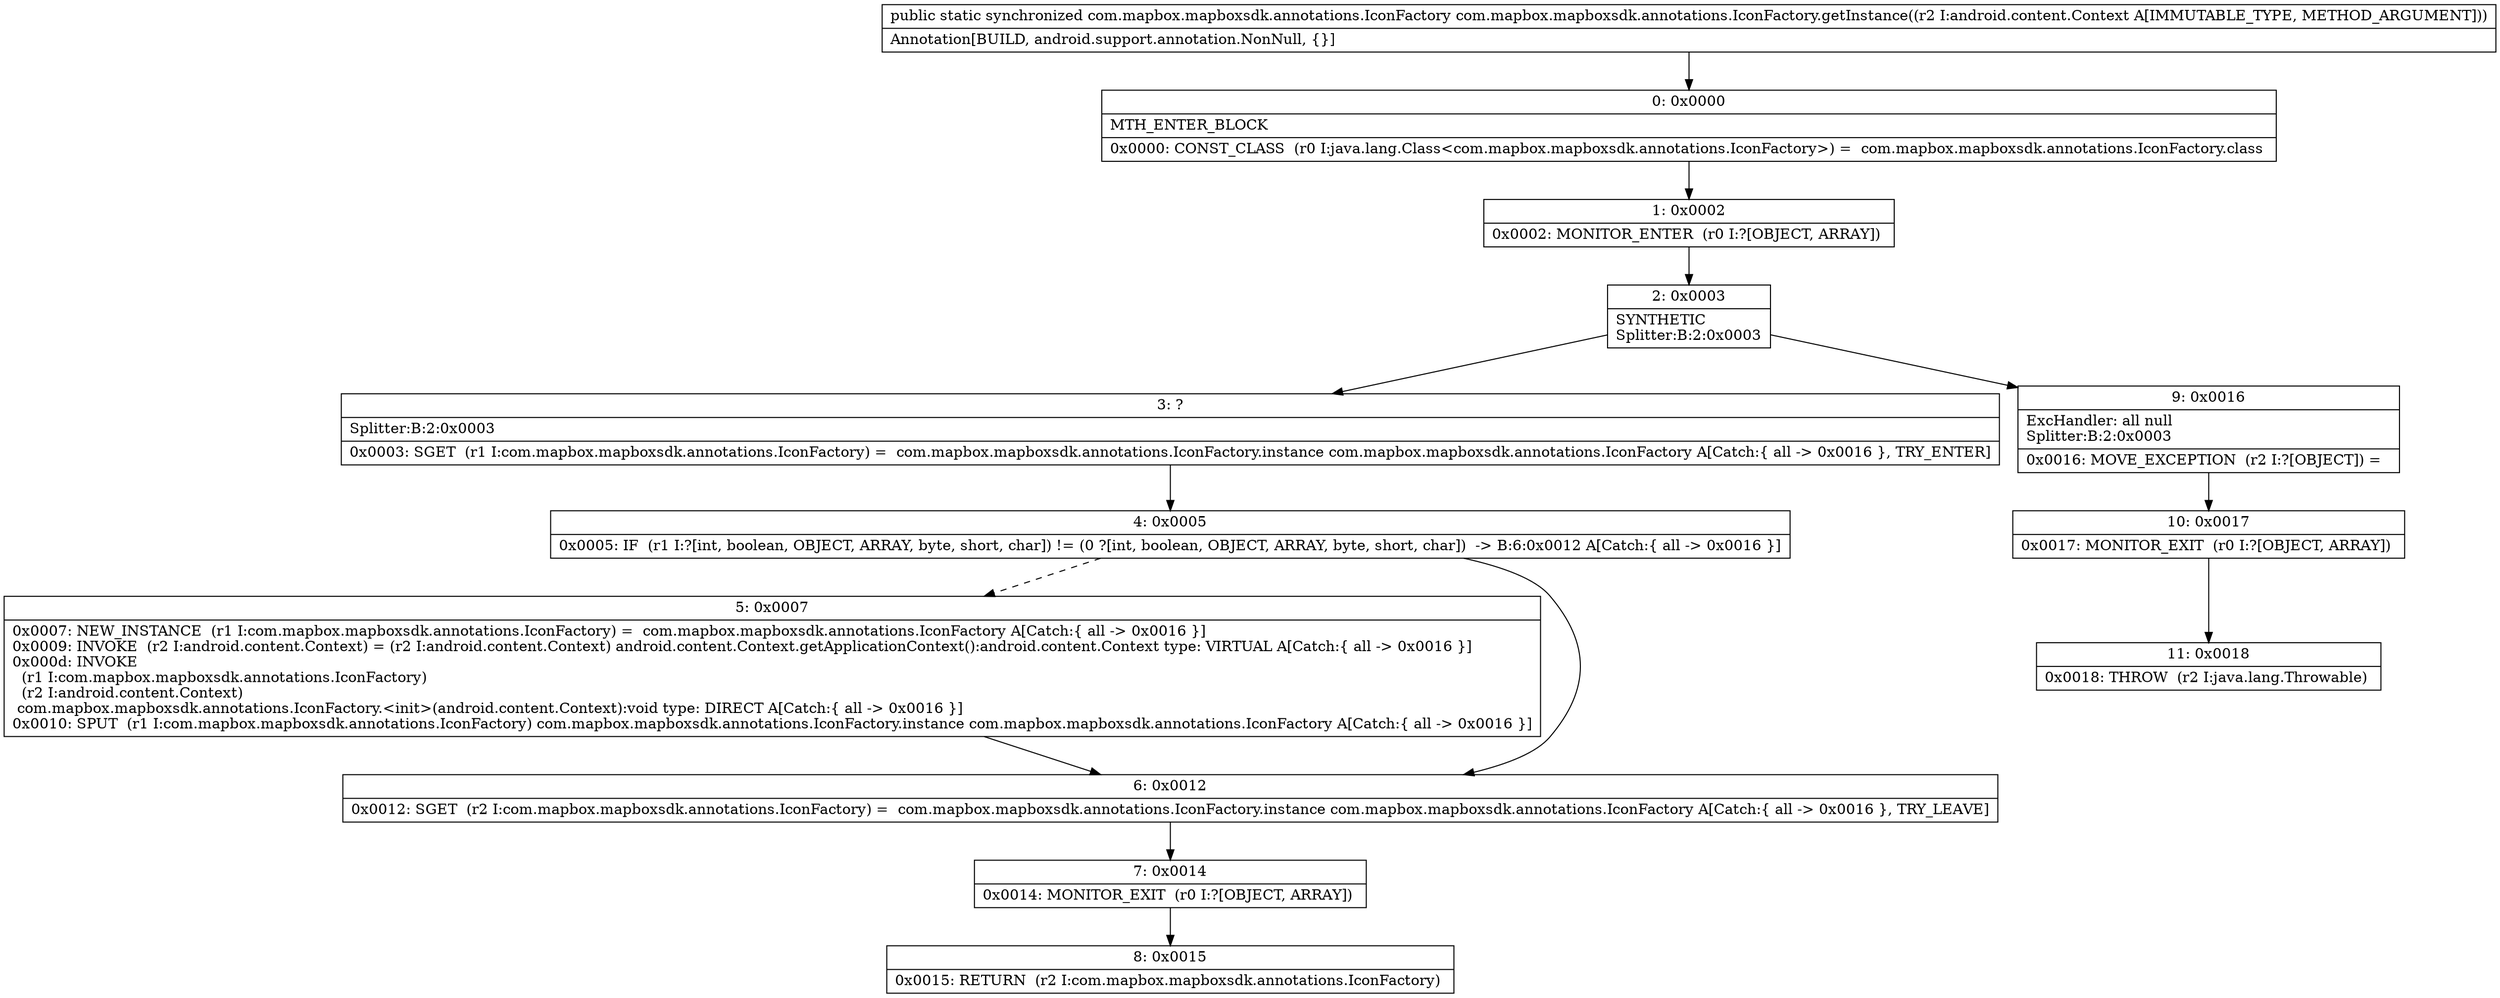 digraph "CFG forcom.mapbox.mapboxsdk.annotations.IconFactory.getInstance(Landroid\/content\/Context;)Lcom\/mapbox\/mapboxsdk\/annotations\/IconFactory;" {
Node_0 [shape=record,label="{0\:\ 0x0000|MTH_ENTER_BLOCK\l|0x0000: CONST_CLASS  (r0 I:java.lang.Class\<com.mapbox.mapboxsdk.annotations.IconFactory\>) =  com.mapbox.mapboxsdk.annotations.IconFactory.class \l}"];
Node_1 [shape=record,label="{1\:\ 0x0002|0x0002: MONITOR_ENTER  (r0 I:?[OBJECT, ARRAY]) \l}"];
Node_2 [shape=record,label="{2\:\ 0x0003|SYNTHETIC\lSplitter:B:2:0x0003\l}"];
Node_3 [shape=record,label="{3\:\ ?|Splitter:B:2:0x0003\l|0x0003: SGET  (r1 I:com.mapbox.mapboxsdk.annotations.IconFactory) =  com.mapbox.mapboxsdk.annotations.IconFactory.instance com.mapbox.mapboxsdk.annotations.IconFactory A[Catch:\{ all \-\> 0x0016 \}, TRY_ENTER]\l}"];
Node_4 [shape=record,label="{4\:\ 0x0005|0x0005: IF  (r1 I:?[int, boolean, OBJECT, ARRAY, byte, short, char]) != (0 ?[int, boolean, OBJECT, ARRAY, byte, short, char])  \-\> B:6:0x0012 A[Catch:\{ all \-\> 0x0016 \}]\l}"];
Node_5 [shape=record,label="{5\:\ 0x0007|0x0007: NEW_INSTANCE  (r1 I:com.mapbox.mapboxsdk.annotations.IconFactory) =  com.mapbox.mapboxsdk.annotations.IconFactory A[Catch:\{ all \-\> 0x0016 \}]\l0x0009: INVOKE  (r2 I:android.content.Context) = (r2 I:android.content.Context) android.content.Context.getApplicationContext():android.content.Context type: VIRTUAL A[Catch:\{ all \-\> 0x0016 \}]\l0x000d: INVOKE  \l  (r1 I:com.mapbox.mapboxsdk.annotations.IconFactory)\l  (r2 I:android.content.Context)\l com.mapbox.mapboxsdk.annotations.IconFactory.\<init\>(android.content.Context):void type: DIRECT A[Catch:\{ all \-\> 0x0016 \}]\l0x0010: SPUT  (r1 I:com.mapbox.mapboxsdk.annotations.IconFactory) com.mapbox.mapboxsdk.annotations.IconFactory.instance com.mapbox.mapboxsdk.annotations.IconFactory A[Catch:\{ all \-\> 0x0016 \}]\l}"];
Node_6 [shape=record,label="{6\:\ 0x0012|0x0012: SGET  (r2 I:com.mapbox.mapboxsdk.annotations.IconFactory) =  com.mapbox.mapboxsdk.annotations.IconFactory.instance com.mapbox.mapboxsdk.annotations.IconFactory A[Catch:\{ all \-\> 0x0016 \}, TRY_LEAVE]\l}"];
Node_7 [shape=record,label="{7\:\ 0x0014|0x0014: MONITOR_EXIT  (r0 I:?[OBJECT, ARRAY]) \l}"];
Node_8 [shape=record,label="{8\:\ 0x0015|0x0015: RETURN  (r2 I:com.mapbox.mapboxsdk.annotations.IconFactory) \l}"];
Node_9 [shape=record,label="{9\:\ 0x0016|ExcHandler: all null\lSplitter:B:2:0x0003\l|0x0016: MOVE_EXCEPTION  (r2 I:?[OBJECT]) =  \l}"];
Node_10 [shape=record,label="{10\:\ 0x0017|0x0017: MONITOR_EXIT  (r0 I:?[OBJECT, ARRAY]) \l}"];
Node_11 [shape=record,label="{11\:\ 0x0018|0x0018: THROW  (r2 I:java.lang.Throwable) \l}"];
MethodNode[shape=record,label="{public static synchronized com.mapbox.mapboxsdk.annotations.IconFactory com.mapbox.mapboxsdk.annotations.IconFactory.getInstance((r2 I:android.content.Context A[IMMUTABLE_TYPE, METHOD_ARGUMENT]))  | Annotation[BUILD, android.support.annotation.NonNull, \{\}]\l}"];
MethodNode -> Node_0;
Node_0 -> Node_1;
Node_1 -> Node_2;
Node_2 -> Node_3;
Node_2 -> Node_9;
Node_3 -> Node_4;
Node_4 -> Node_5[style=dashed];
Node_4 -> Node_6;
Node_5 -> Node_6;
Node_6 -> Node_7;
Node_7 -> Node_8;
Node_9 -> Node_10;
Node_10 -> Node_11;
}

